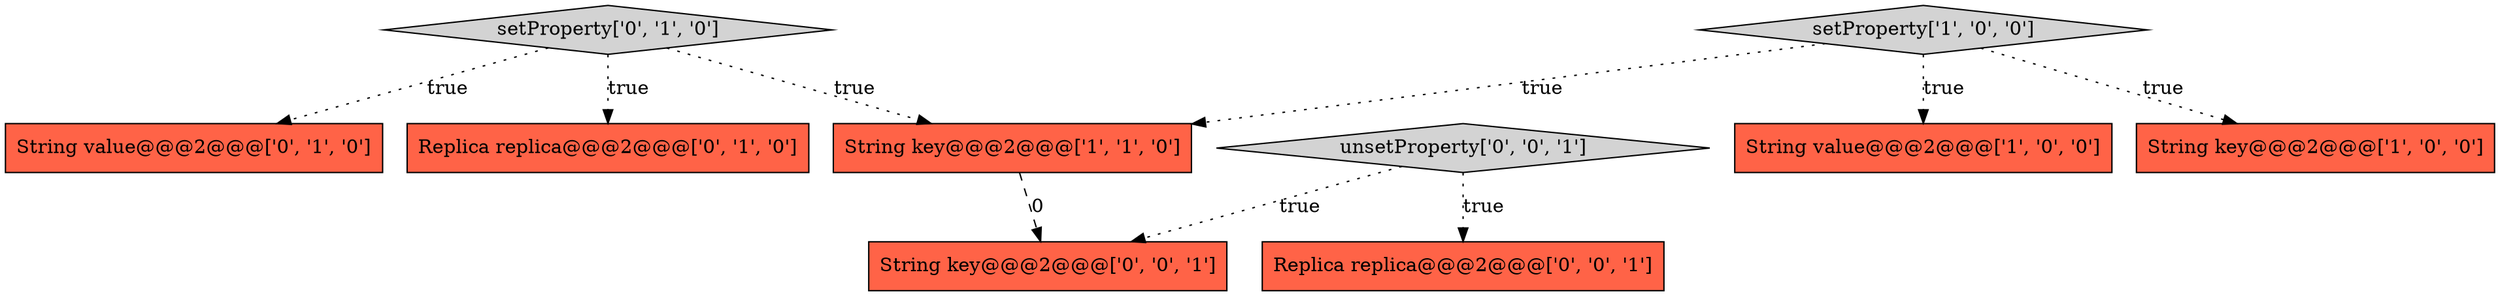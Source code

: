 digraph {
4 [style = filled, label = "Replica replica@@@2@@@['0', '1', '0']", fillcolor = tomato, shape = box image = "AAA0AAABBB2BBB"];
1 [style = filled, label = "String value@@@2@@@['1', '0', '0']", fillcolor = tomato, shape = box image = "AAA0AAABBB1BBB"];
2 [style = filled, label = "setProperty['1', '0', '0']", fillcolor = lightgray, shape = diamond image = "AAA0AAABBB1BBB"];
7 [style = filled, label = "unsetProperty['0', '0', '1']", fillcolor = lightgray, shape = diamond image = "AAA0AAABBB3BBB"];
9 [style = filled, label = "String key@@@2@@@['0', '0', '1']", fillcolor = tomato, shape = box image = "AAA0AAABBB3BBB"];
6 [style = filled, label = "setProperty['0', '1', '0']", fillcolor = lightgray, shape = diamond image = "AAA0AAABBB2BBB"];
8 [style = filled, label = "Replica replica@@@2@@@['0', '0', '1']", fillcolor = tomato, shape = box image = "AAA0AAABBB3BBB"];
3 [style = filled, label = "String key@@@2@@@['1', '1', '0']", fillcolor = tomato, shape = box image = "AAA0AAABBB1BBB"];
5 [style = filled, label = "String value@@@2@@@['0', '1', '0']", fillcolor = tomato, shape = box image = "AAA0AAABBB2BBB"];
0 [style = filled, label = "String key@@@2@@@['1', '0', '0']", fillcolor = tomato, shape = box image = "AAA0AAABBB1BBB"];
2->3 [style = dotted, label="true"];
2->0 [style = dotted, label="true"];
7->9 [style = dotted, label="true"];
6->3 [style = dotted, label="true"];
6->4 [style = dotted, label="true"];
7->8 [style = dotted, label="true"];
3->9 [style = dashed, label="0"];
2->1 [style = dotted, label="true"];
6->5 [style = dotted, label="true"];
}
